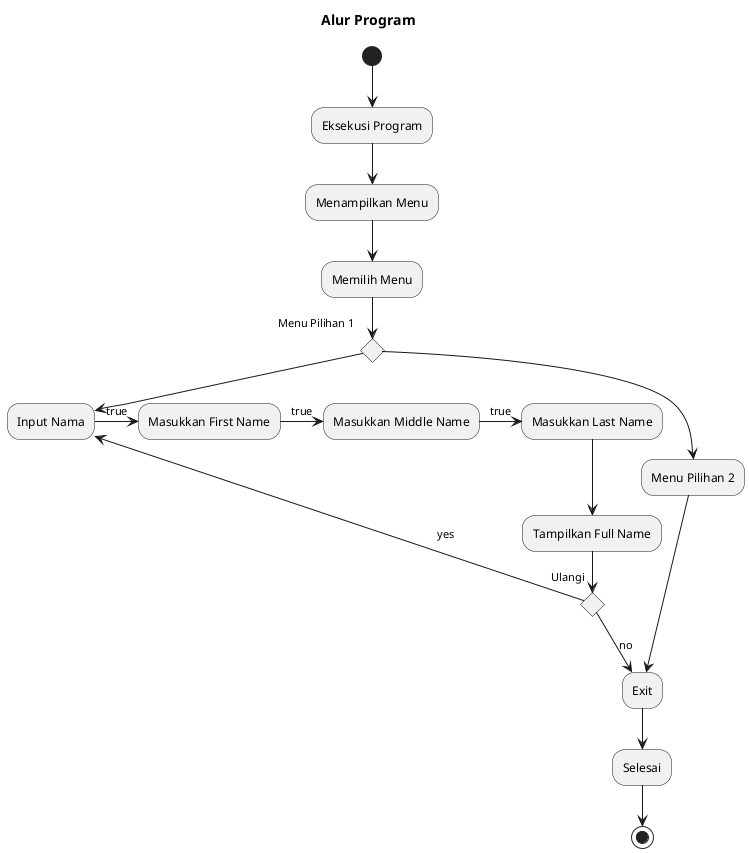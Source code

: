 @startuml Source.cpp

title Alur Program
(*) --> "Eksekusi Program"
--> "Menampilkan Menu"
--> "Memilih Menu"
if "Menu Pilihan 1" then
    --> "Input Nama"
    ->[true] "Masukkan First Name"
    ->[true] "Masukkan Middle Name"
    ->[true] "Masukkan Last Name"
    --> "Tampilkan Full Name"
    if "Ulangi" then
    -->[yes] "Input Nama"
    else 
    -->[no] "Exit"
    endif
else 
    --> "Menu Pilihan 2"
    --> "Exit"
endif
--> "Selesai"
--> (*)
@enduml